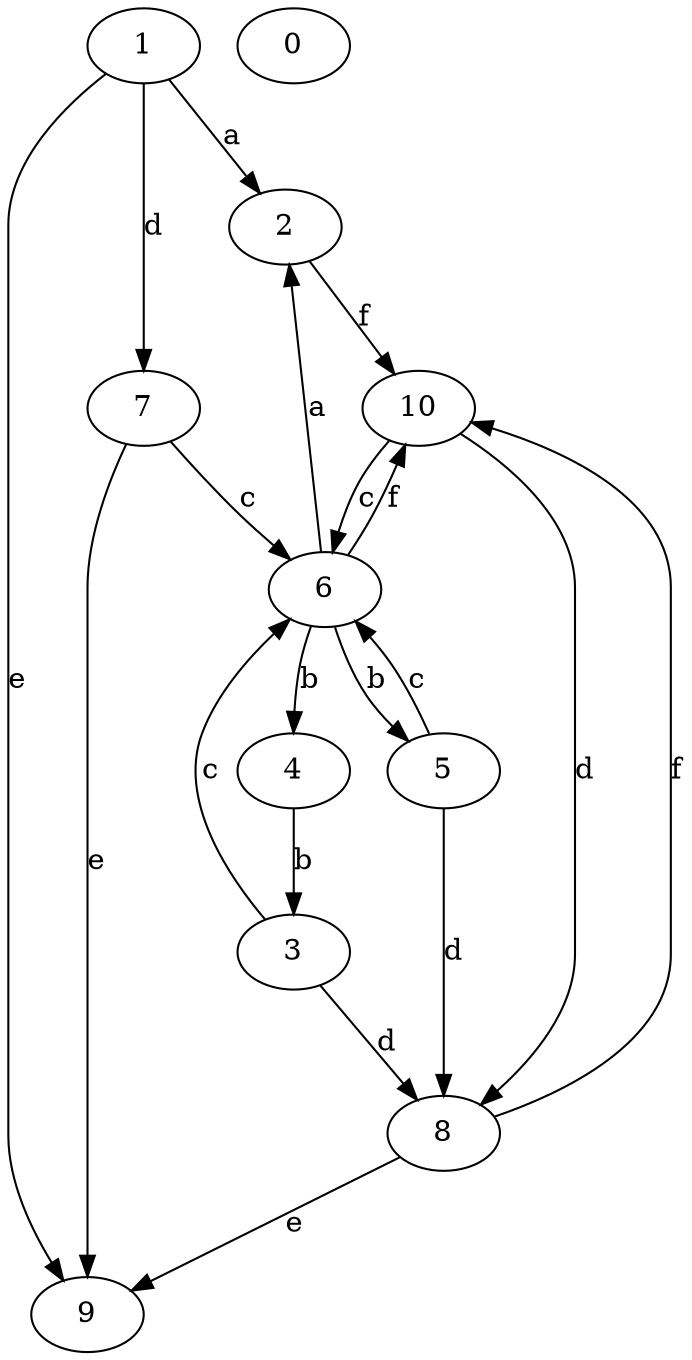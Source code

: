 strict digraph  {
1;
2;
3;
0;
4;
5;
6;
7;
8;
9;
10;
1 -> 2  [label=a];
1 -> 7  [label=d];
1 -> 9  [label=e];
2 -> 10  [label=f];
3 -> 6  [label=c];
3 -> 8  [label=d];
4 -> 3  [label=b];
5 -> 6  [label=c];
5 -> 8  [label=d];
6 -> 2  [label=a];
6 -> 4  [label=b];
6 -> 5  [label=b];
6 -> 10  [label=f];
7 -> 6  [label=c];
7 -> 9  [label=e];
8 -> 9  [label=e];
8 -> 10  [label=f];
10 -> 6  [label=c];
10 -> 8  [label=d];
}
